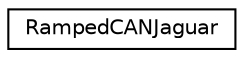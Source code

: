 digraph G
{
  edge [fontname="Helvetica",fontsize="10",labelfontname="Helvetica",labelfontsize="10"];
  node [fontname="Helvetica",fontsize="10",shape=record];
  rankdir="LR";
  Node1 [label="RampedCANJaguar",height=0.2,width=0.4,color="black", fillcolor="white", style="filled",URL="$class_ramped_c_a_n_jaguar.html"];
}
